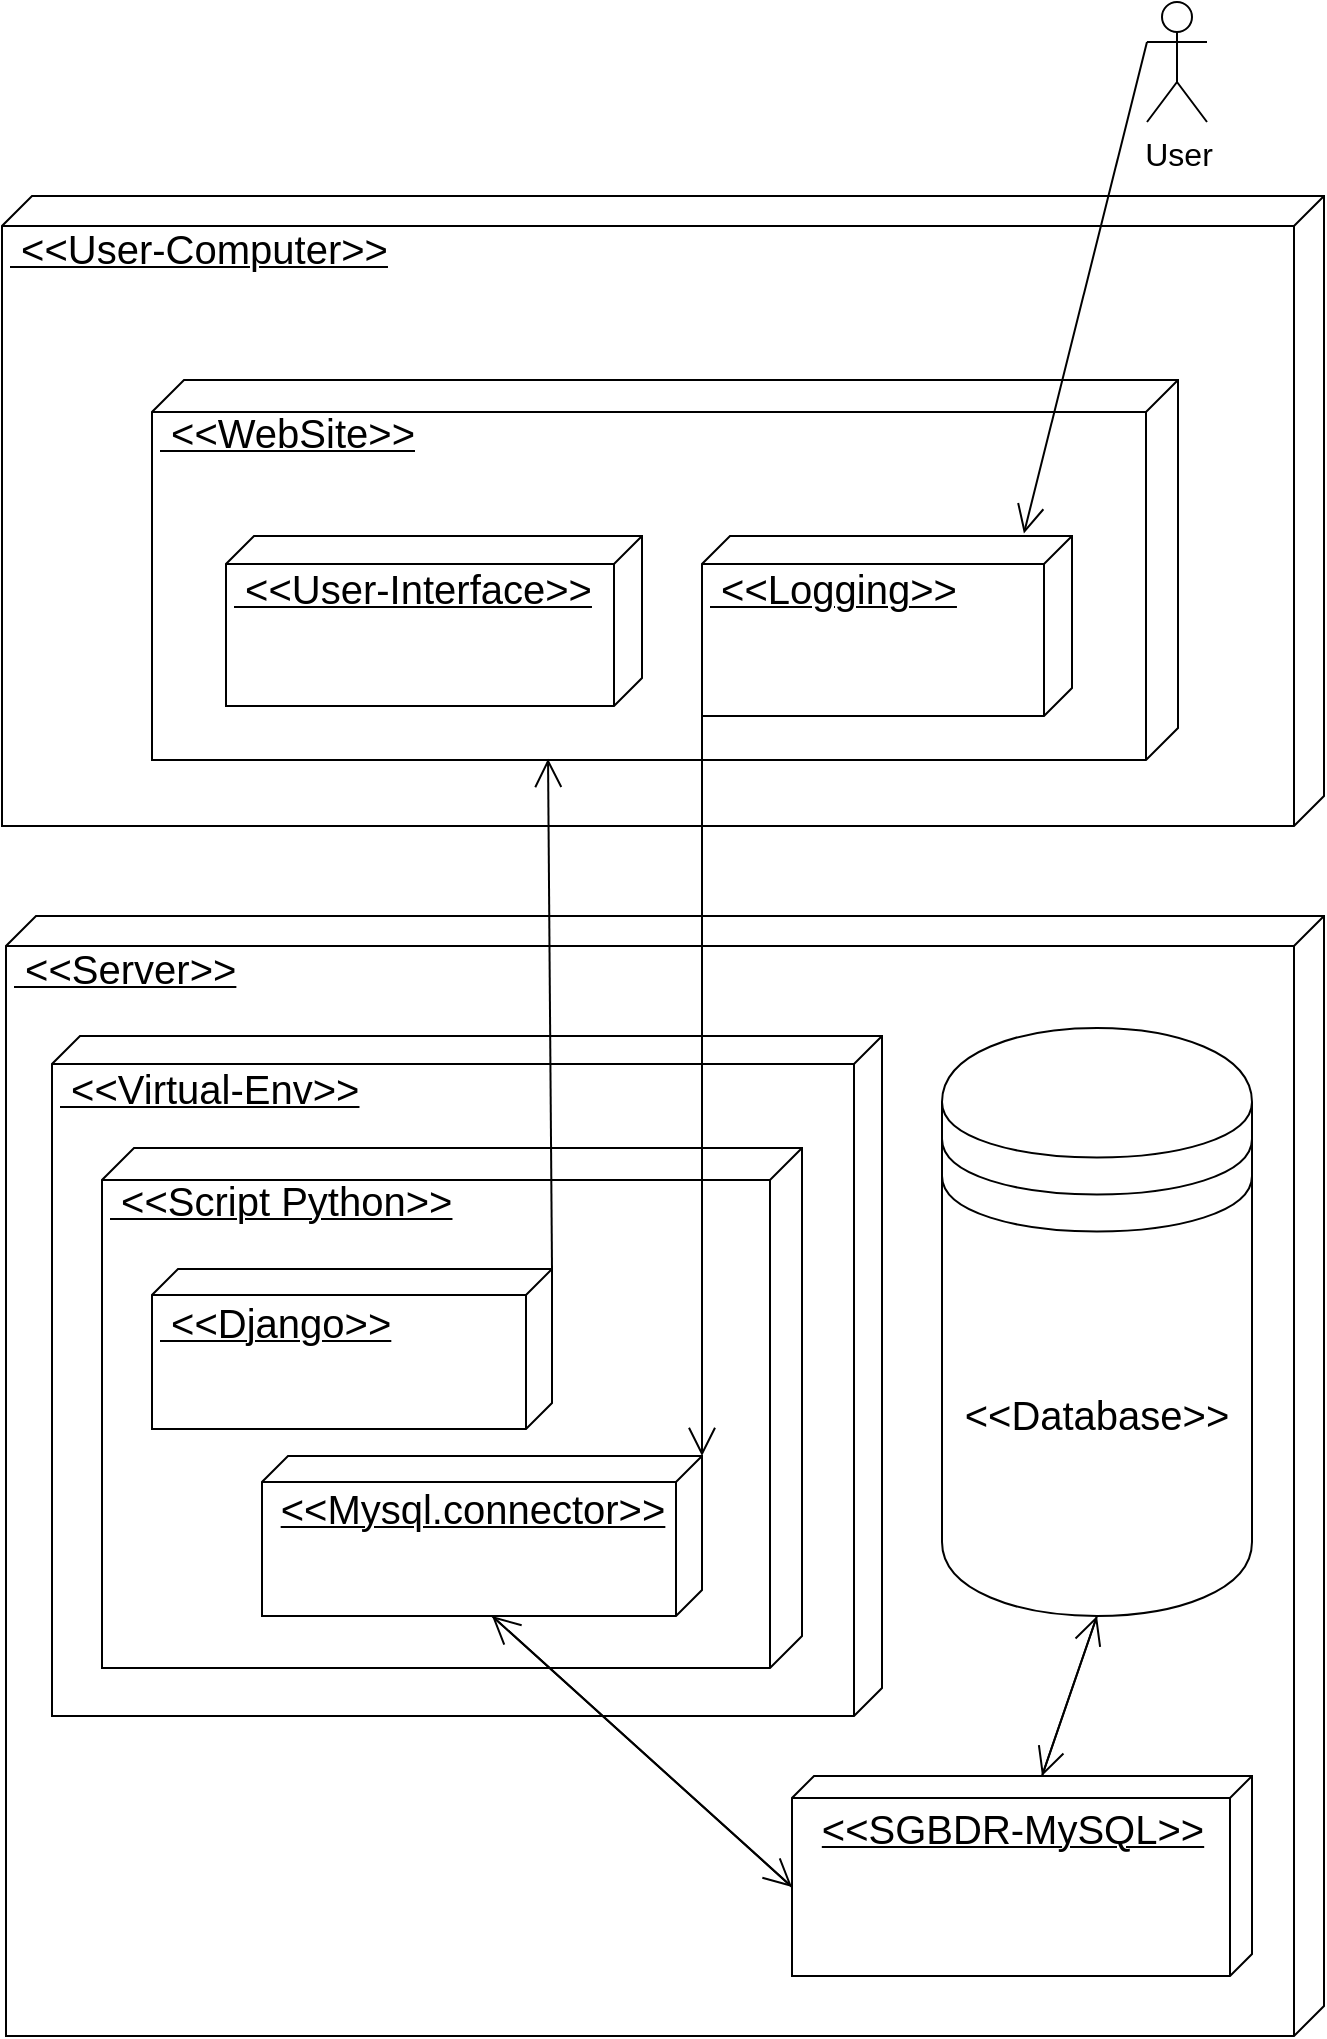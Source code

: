 <mxfile version="11.3.0" type="device" pages="1"><diagram id="lL6M4-v_YjlTNBG7g_ic" name="Page-1"><mxGraphModel dx="2144" dy="1224" grid="1" gridSize="10" guides="1" tooltips="1" connect="1" arrows="1" fold="1" page="1" pageScale="1" pageWidth="827" pageHeight="1169" math="0" shadow="0"><root><mxCell id="0"/><mxCell id="1" parent="0"/><mxCell id="BdBe58IsC354ylIVOW9I-3" value="&lt;font style=&quot;font-size: 20px&quot;&gt;&amp;nbsp;&amp;lt;&amp;lt;Server&amp;gt;&amp;gt;&lt;/font&gt;" style="verticalAlign=top;align=left;spacingTop=8;spacingLeft=2;spacingRight=12;shape=cube;size=15;direction=south;fontStyle=4;html=1;" parent="1" vertex="1"><mxGeometry x="72" y="520" width="659" height="560" as="geometry"/></mxCell><mxCell id="QRE2kPTeVyQ_aEpEDcQF-4" value="&lt;font style=&quot;font-size: 20px&quot;&gt;&amp;nbsp;&amp;lt;&amp;lt;Virtual-Env&amp;gt;&amp;gt;&lt;/font&gt;" style="verticalAlign=top;align=left;spacingTop=8;spacingLeft=2;spacingRight=12;shape=cube;size=14;direction=south;fontStyle=4;html=1;" vertex="1" parent="1"><mxGeometry x="95" y="580" width="415" height="340" as="geometry"/></mxCell><mxCell id="BdBe58IsC354ylIVOW9I-4" value="&lt;font style=&quot;font-size: 20px&quot;&gt;&amp;nbsp;&amp;lt;&amp;lt;User-Computer&amp;gt;&amp;gt;&lt;br&gt;&lt;/font&gt;" style="verticalAlign=top;align=left;spacingTop=8;spacingLeft=2;spacingRight=12;shape=cube;size=15;direction=south;fontStyle=4;html=1;" parent="1" vertex="1"><mxGeometry x="70" y="160" width="661" height="315" as="geometry"/></mxCell><mxCell id="taCjFrIlaEHtQ6FM2Tvx-11" value="&lt;font style=&quot;font-size: 16px&quot;&gt;User&lt;/font&gt;" style="shape=umlActor;verticalLabelPosition=bottom;labelBackgroundColor=#ffffff;verticalAlign=top;html=1;outlineConnect=0;" parent="1" vertex="1"><mxGeometry x="642.5" y="63" width="30" height="60" as="geometry"/></mxCell><mxCell id="taCjFrIlaEHtQ6FM2Tvx-88" value="&lt;font&gt;&lt;font style=&quot;font-size: 20px&quot;&gt;&amp;lt;&amp;lt;Database&amp;gt;&amp;gt;&lt;/font&gt;&lt;br&gt;&lt;/font&gt;" style="shape=datastore;whiteSpace=wrap;html=1;direction=east;" parent="1" vertex="1"><mxGeometry x="540" y="576" width="155" height="294" as="geometry"/></mxCell><mxCell id="BdBe58IsC354ylIVOW9I-9" value="&lt;font style=&quot;font-size: 20px&quot;&gt;&amp;nbsp;&amp;lt;&amp;lt;Script Python&amp;gt;&amp;gt;&lt;/font&gt;" style="verticalAlign=top;align=left;spacingTop=8;spacingLeft=2;spacingRight=12;shape=cube;size=16;direction=south;fontStyle=4;html=1;" parent="1" vertex="1"><mxGeometry x="120" y="636" width="350" height="260" as="geometry"/></mxCell><mxCell id="BdBe58IsC354ylIVOW9I-27" value="" style="endArrow=open;endFill=1;endSize=12;html=1;entryX=0.5;entryY=1;entryDx=0;entryDy=0;exitX=0;exitY=0;exitDx=0;exitDy=105;exitPerimeter=0;" parent="1" source="QRE2kPTeVyQ_aEpEDcQF-1" target="taCjFrIlaEHtQ6FM2Tvx-88" edge="1"><mxGeometry width="160" relative="1" as="geometry"><mxPoint x="110" y="1005" as="sourcePoint"/><mxPoint x="270" y="1005" as="targetPoint"/></mxGeometry></mxCell><mxCell id="BdBe58IsC354ylIVOW9I-28" value="" style="endArrow=open;endFill=1;endSize=12;html=1;entryX=0;entryY=0;entryDx=0;entryDy=105;entryPerimeter=0;exitX=0.5;exitY=1;exitDx=0;exitDy=0;" parent="1" target="QRE2kPTeVyQ_aEpEDcQF-1" edge="1" source="taCjFrIlaEHtQ6FM2Tvx-88"><mxGeometry width="160" relative="1" as="geometry"><mxPoint x="540" y="828" as="sourcePoint"/><mxPoint x="530" y="975" as="targetPoint"/></mxGeometry></mxCell><mxCell id="BdBe58IsC354ylIVOW9I-33" value="&lt;font style=&quot;font-size: 20px&quot;&gt;&amp;nbsp;&amp;lt;&amp;lt;WebSite&amp;gt;&amp;gt;&lt;/font&gt;" style="verticalAlign=top;align=left;spacingTop=8;spacingLeft=2;spacingRight=12;shape=cube;size=16;direction=south;fontStyle=4;html=1;" parent="1" vertex="1"><mxGeometry x="145" y="252" width="513" height="190" as="geometry"/></mxCell><mxCell id="srYWyWSun_59gKcFaIpb-1" value="&lt;font style=&quot;font-size: 20px&quot;&gt;&amp;nbsp;&amp;lt;&amp;lt;User-Interface&amp;gt;&amp;gt;&lt;/font&gt;" style="verticalAlign=top;align=left;spacingTop=8;spacingLeft=2;spacingRight=12;shape=cube;size=14;direction=south;fontStyle=4;html=1;" parent="1" vertex="1"><mxGeometry x="182" y="330" width="208" height="85" as="geometry"/></mxCell><mxCell id="srYWyWSun_59gKcFaIpb-2" value="&lt;font style=&quot;font-size: 20px&quot;&gt;&amp;nbsp;&amp;lt;&amp;lt;Logging&amp;gt;&amp;gt;&lt;/font&gt;" style="verticalAlign=top;align=left;spacingTop=8;spacingLeft=2;spacingRight=12;shape=cube;size=14;direction=south;fontStyle=4;html=1;" parent="1" vertex="1"><mxGeometry x="420" y="330" width="185" height="90" as="geometry"/></mxCell><mxCell id="BdBe58IsC354ylIVOW9I-34" value="" style="endArrow=open;endFill=1;endSize=12;html=1;entryX=-0.014;entryY=0.13;entryDx=0;entryDy=0;entryPerimeter=0;exitX=0;exitY=0.333;exitDx=0;exitDy=0;exitPerimeter=0;" parent="1" target="srYWyWSun_59gKcFaIpb-2" edge="1" source="taCjFrIlaEHtQ6FM2Tvx-11"><mxGeometry width="160" relative="1" as="geometry"><mxPoint x="540" y="120" as="sourcePoint"/><mxPoint x="412.5" y="355" as="targetPoint"/><Array as="points"/></mxGeometry></mxCell><mxCell id="BdBe58IsC354ylIVOW9I-30" value="" style="endArrow=open;endFill=1;endSize=12;html=1;entryX=0;entryY=0;entryDx=0;entryDy=0;entryPerimeter=0;exitX=1;exitY=1;exitDx=0;exitDy=0;exitPerimeter=0;" parent="1" source="srYWyWSun_59gKcFaIpb-2" target="QRE2kPTeVyQ_aEpEDcQF-2" edge="1"><mxGeometry width="160" relative="1" as="geometry"><mxPoint x="330" y="555" as="sourcePoint"/><mxPoint x="442" y="631" as="targetPoint"/></mxGeometry></mxCell><mxCell id="BdBe58IsC354ylIVOW9I-13" value="" style="endArrow=open;endFill=1;endSize=12;html=1;exitX=0;exitY=0;exitDx=0;exitDy=0;exitPerimeter=0;entryX=0.997;entryY=0.614;entryDx=0;entryDy=0;entryPerimeter=0;" parent="1" source="QRE2kPTeVyQ_aEpEDcQF-3" target="BdBe58IsC354ylIVOW9I-33" edge="1"><mxGeometry width="160" relative="1" as="geometry"><mxPoint x="307" y="631" as="sourcePoint"/><mxPoint x="343" y="440" as="targetPoint"/></mxGeometry></mxCell><mxCell id="QRE2kPTeVyQ_aEpEDcQF-1" value="&lt;font style=&quot;font-size: 20px&quot;&gt;&amp;lt;&amp;lt;SGBDR-MySQL&amp;gt;&amp;gt;&lt;/font&gt;" style="verticalAlign=top;align=center;spacingTop=8;spacingLeft=2;spacingRight=12;shape=cube;size=11;direction=south;fontStyle=4;html=1;" vertex="1" parent="1"><mxGeometry x="465" y="950" width="230" height="100" as="geometry"/></mxCell><mxCell id="QRE2kPTeVyQ_aEpEDcQF-2" value="&lt;font style=&quot;font-size: 20px&quot;&gt;&amp;lt;&amp;lt;Mysql.connector&amp;gt;&amp;gt;&lt;/font&gt;" style="verticalAlign=top;align=center;spacingTop=8;spacingLeft=2;spacingRight=12;shape=cube;size=13;direction=south;fontStyle=4;html=1;" vertex="1" parent="1"><mxGeometry x="200" y="790" width="220" height="80" as="geometry"/></mxCell><mxCell id="QRE2kPTeVyQ_aEpEDcQF-3" value="&lt;font style=&quot;font-size: 20px&quot;&gt;&amp;nbsp;&amp;lt;&amp;lt;Django&amp;gt;&amp;gt;&lt;/font&gt;" style="verticalAlign=top;align=left;spacingTop=8;spacingLeft=2;spacingRight=12;shape=cube;size=13;direction=south;fontStyle=4;html=1;" vertex="1" parent="1"><mxGeometry x="145" y="696.5" width="200" height="80" as="geometry"/></mxCell><mxCell id="QRE2kPTeVyQ_aEpEDcQF-10" value="" style="endArrow=open;endFill=1;endSize=12;html=1;entryX=0;entryY=0;entryDx=55.5;entryDy=230;entryPerimeter=0;exitX=0;exitY=0;exitDx=80;exitDy=105;exitPerimeter=0;" edge="1" parent="1" source="QRE2kPTeVyQ_aEpEDcQF-2" target="QRE2kPTeVyQ_aEpEDcQF-1"><mxGeometry width="160" relative="1" as="geometry"><mxPoint x="627.5" y="880" as="sourcePoint"/><mxPoint x="600" y="990" as="targetPoint"/></mxGeometry></mxCell><mxCell id="QRE2kPTeVyQ_aEpEDcQF-11" value="" style="endArrow=open;endFill=1;endSize=12;html=1;entryX=0;entryY=0;entryDx=80;entryDy=105;entryPerimeter=0;exitX=0;exitY=0;exitDx=55.5;exitDy=230;exitPerimeter=0;" edge="1" parent="1" source="QRE2kPTeVyQ_aEpEDcQF-1" target="QRE2kPTeVyQ_aEpEDcQF-2"><mxGeometry width="160" relative="1" as="geometry"><mxPoint x="325" y="880" as="sourcePoint"/><mxPoint x="475" y="1045.5" as="targetPoint"/></mxGeometry></mxCell></root></mxGraphModel></diagram></mxfile>